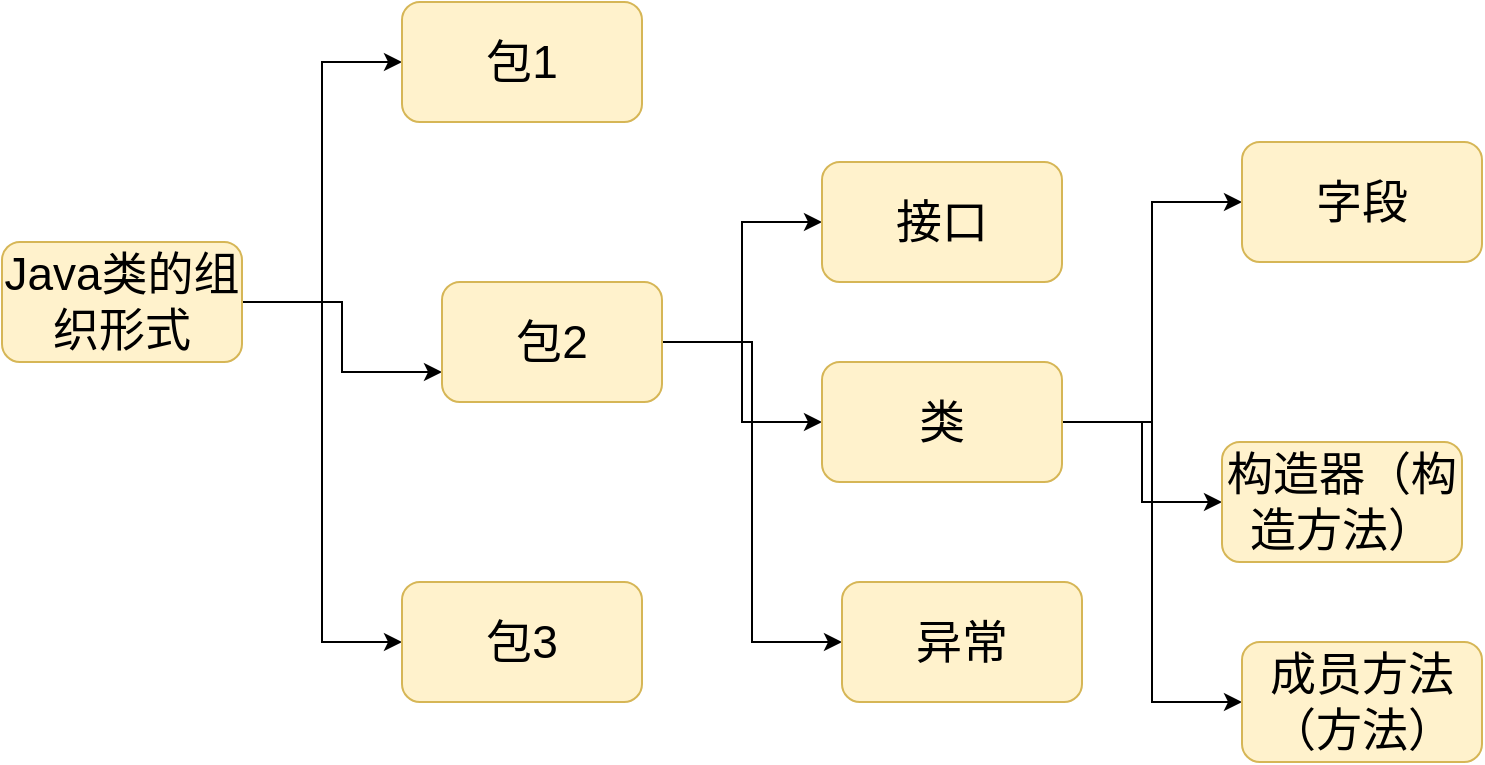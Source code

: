 <mxfile version="26.0.6">
  <diagram name="第 1 页" id="r-56HJ47cdNlhnRTVxBa">
    <mxGraphModel dx="737" dy="622" grid="1" gridSize="10" guides="1" tooltips="1" connect="1" arrows="1" fold="1" page="1" pageScale="1" pageWidth="827" pageHeight="1169" math="0" shadow="0">
      <root>
        <mxCell id="0" />
        <mxCell id="1" parent="0" />
        <mxCell id="sJYJTBLFbJcA_uJgSwE_-7" style="edgeStyle=orthogonalEdgeStyle;rounded=0;orthogonalLoop=1;jettySize=auto;html=1;exitX=0;exitY=0.5;exitDx=0;exitDy=0;entryX=0;entryY=0.5;entryDx=0;entryDy=0;" edge="1" parent="1" source="sJYJTBLFbJcA_uJgSwE_-5" target="sJYJTBLFbJcA_uJgSwE_-5">
          <mxGeometry relative="1" as="geometry" />
        </mxCell>
        <mxCell id="sJYJTBLFbJcA_uJgSwE_-10" style="edgeStyle=orthogonalEdgeStyle;rounded=0;orthogonalLoop=1;jettySize=auto;html=1;exitX=1;exitY=0.5;exitDx=0;exitDy=0;entryX=0;entryY=0.5;entryDx=0;entryDy=0;" edge="1" parent="1" source="sJYJTBLFbJcA_uJgSwE_-2" target="sJYJTBLFbJcA_uJgSwE_-5">
          <mxGeometry relative="1" as="geometry" />
        </mxCell>
        <mxCell id="sJYJTBLFbJcA_uJgSwE_-11" style="edgeStyle=orthogonalEdgeStyle;rounded=0;orthogonalLoop=1;jettySize=auto;html=1;exitX=1;exitY=0.5;exitDx=0;exitDy=0;entryX=0;entryY=0.75;entryDx=0;entryDy=0;" edge="1" parent="1" source="sJYJTBLFbJcA_uJgSwE_-2" target="sJYJTBLFbJcA_uJgSwE_-3">
          <mxGeometry relative="1" as="geometry" />
        </mxCell>
        <mxCell id="sJYJTBLFbJcA_uJgSwE_-12" style="edgeStyle=orthogonalEdgeStyle;rounded=0;orthogonalLoop=1;jettySize=auto;html=1;exitX=1;exitY=0.5;exitDx=0;exitDy=0;entryX=0;entryY=0.5;entryDx=0;entryDy=0;" edge="1" parent="1" source="sJYJTBLFbJcA_uJgSwE_-2" target="sJYJTBLFbJcA_uJgSwE_-4">
          <mxGeometry relative="1" as="geometry" />
        </mxCell>
        <mxCell id="sJYJTBLFbJcA_uJgSwE_-2" value="Java类的组织形式" style="rounded=1;whiteSpace=wrap;html=1;fillColor=#fff2cc;strokeColor=#d6b656;fontSize=23;" vertex="1" parent="1">
          <mxGeometry x="150" y="820" width="120" height="60" as="geometry" />
        </mxCell>
        <mxCell id="sJYJTBLFbJcA_uJgSwE_-16" style="edgeStyle=orthogonalEdgeStyle;rounded=0;orthogonalLoop=1;jettySize=auto;html=1;exitX=1;exitY=0.5;exitDx=0;exitDy=0;entryX=0;entryY=0.5;entryDx=0;entryDy=0;" edge="1" parent="1" source="sJYJTBLFbJcA_uJgSwE_-3" target="sJYJTBLFbJcA_uJgSwE_-13">
          <mxGeometry relative="1" as="geometry" />
        </mxCell>
        <mxCell id="sJYJTBLFbJcA_uJgSwE_-17" style="edgeStyle=orthogonalEdgeStyle;rounded=0;orthogonalLoop=1;jettySize=auto;html=1;exitX=1;exitY=0.5;exitDx=0;exitDy=0;entryX=0;entryY=0.5;entryDx=0;entryDy=0;" edge="1" parent="1" source="sJYJTBLFbJcA_uJgSwE_-3" target="sJYJTBLFbJcA_uJgSwE_-14">
          <mxGeometry relative="1" as="geometry" />
        </mxCell>
        <mxCell id="sJYJTBLFbJcA_uJgSwE_-18" style="edgeStyle=orthogonalEdgeStyle;rounded=0;orthogonalLoop=1;jettySize=auto;html=1;exitX=1;exitY=0.5;exitDx=0;exitDy=0;entryX=0;entryY=0.5;entryDx=0;entryDy=0;" edge="1" parent="1" source="sJYJTBLFbJcA_uJgSwE_-3" target="sJYJTBLFbJcA_uJgSwE_-15">
          <mxGeometry relative="1" as="geometry" />
        </mxCell>
        <mxCell id="sJYJTBLFbJcA_uJgSwE_-3" value="包2" style="rounded=1;whiteSpace=wrap;html=1;fillColor=#fff2cc;strokeColor=#d6b656;fontSize=23;" vertex="1" parent="1">
          <mxGeometry x="370" y="840" width="110" height="60" as="geometry" />
        </mxCell>
        <mxCell id="sJYJTBLFbJcA_uJgSwE_-4" value="包3" style="rounded=1;whiteSpace=wrap;html=1;fillColor=#fff2cc;strokeColor=#d6b656;fontSize=23;" vertex="1" parent="1">
          <mxGeometry x="350" y="990" width="120" height="60" as="geometry" />
        </mxCell>
        <mxCell id="sJYJTBLFbJcA_uJgSwE_-5" value="包1" style="rounded=1;whiteSpace=wrap;html=1;fillColor=#fff2cc;strokeColor=#d6b656;fontSize=23;" vertex="1" parent="1">
          <mxGeometry x="350" y="700" width="120" height="60" as="geometry" />
        </mxCell>
        <mxCell id="sJYJTBLFbJcA_uJgSwE_-13" value="接口" style="rounded=1;whiteSpace=wrap;html=1;fillColor=#fff2cc;strokeColor=#d6b656;fontSize=23;" vertex="1" parent="1">
          <mxGeometry x="560" y="780" width="120" height="60" as="geometry" />
        </mxCell>
        <mxCell id="sJYJTBLFbJcA_uJgSwE_-22" style="edgeStyle=orthogonalEdgeStyle;rounded=0;orthogonalLoop=1;jettySize=auto;html=1;exitX=1;exitY=0.5;exitDx=0;exitDy=0;entryX=0;entryY=0.5;entryDx=0;entryDy=0;" edge="1" parent="1" source="sJYJTBLFbJcA_uJgSwE_-14" target="sJYJTBLFbJcA_uJgSwE_-21">
          <mxGeometry relative="1" as="geometry" />
        </mxCell>
        <mxCell id="sJYJTBLFbJcA_uJgSwE_-23" style="edgeStyle=orthogonalEdgeStyle;rounded=0;orthogonalLoop=1;jettySize=auto;html=1;exitX=1;exitY=0.5;exitDx=0;exitDy=0;entryX=0;entryY=0.5;entryDx=0;entryDy=0;" edge="1" parent="1" source="sJYJTBLFbJcA_uJgSwE_-14" target="sJYJTBLFbJcA_uJgSwE_-19">
          <mxGeometry relative="1" as="geometry" />
        </mxCell>
        <mxCell id="sJYJTBLFbJcA_uJgSwE_-24" style="edgeStyle=orthogonalEdgeStyle;rounded=0;orthogonalLoop=1;jettySize=auto;html=1;exitX=1;exitY=0.5;exitDx=0;exitDy=0;entryX=0;entryY=0.5;entryDx=0;entryDy=0;" edge="1" parent="1" source="sJYJTBLFbJcA_uJgSwE_-14" target="sJYJTBLFbJcA_uJgSwE_-20">
          <mxGeometry relative="1" as="geometry" />
        </mxCell>
        <mxCell id="sJYJTBLFbJcA_uJgSwE_-14" value="类" style="rounded=1;whiteSpace=wrap;html=1;fillColor=#fff2cc;strokeColor=#d6b656;fontSize=23;" vertex="1" parent="1">
          <mxGeometry x="560" y="880" width="120" height="60" as="geometry" />
        </mxCell>
        <mxCell id="sJYJTBLFbJcA_uJgSwE_-15" value="异常" style="rounded=1;whiteSpace=wrap;html=1;fillColor=#fff2cc;strokeColor=#d6b656;fontSize=23;" vertex="1" parent="1">
          <mxGeometry x="570" y="990" width="120" height="60" as="geometry" />
        </mxCell>
        <mxCell id="sJYJTBLFbJcA_uJgSwE_-19" value="构造器（构造方法）" style="rounded=1;whiteSpace=wrap;html=1;fillColor=#fff2cc;strokeColor=#d6b656;fontSize=23;" vertex="1" parent="1">
          <mxGeometry x="760" y="920" width="120" height="60" as="geometry" />
        </mxCell>
        <mxCell id="sJYJTBLFbJcA_uJgSwE_-20" value="成员方法（方法）" style="rounded=1;whiteSpace=wrap;html=1;fillColor=#fff2cc;strokeColor=#d6b656;fontSize=23;" vertex="1" parent="1">
          <mxGeometry x="770" y="1020" width="120" height="60" as="geometry" />
        </mxCell>
        <mxCell id="sJYJTBLFbJcA_uJgSwE_-21" value="字段" style="rounded=1;whiteSpace=wrap;html=1;fillColor=#fff2cc;strokeColor=#d6b656;fontSize=23;" vertex="1" parent="1">
          <mxGeometry x="770" y="770" width="120" height="60" as="geometry" />
        </mxCell>
      </root>
    </mxGraphModel>
  </diagram>
</mxfile>
